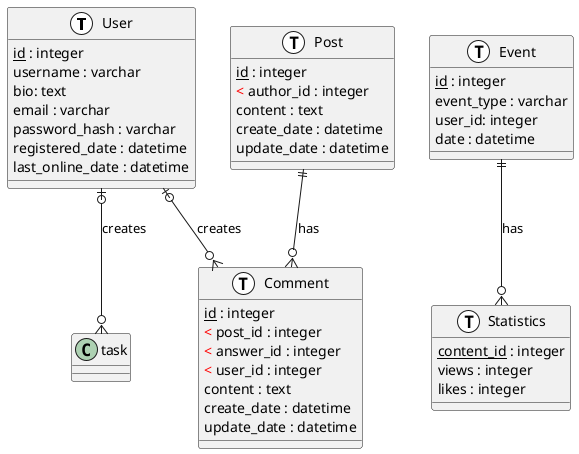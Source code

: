 plantuml
@startuml
!define Table(name,desc) entity name as "desc" << (T, white) >>
!define primary_key(x) <u>x</u>
!define foreign_key(x) <color:red><</color> x

Table(user, "User") {
    primary_key(id) : integer
    username : varchar
    bio: text
    email : varchar
    password_hash : varchar
    registered_date : datetime
    last_online_date : datetime
}

Table(post, "Post") {
    primary_key(id) : integer
    foreign_key(author_id) : integer
    content : text
    create_date : datetime
    update_date : datetime
}

Table(comment, "Comment") {
    primary_key(id) : integer
    foreign_key(post_id) : integer
    foreign_key(answer_id) : integer
    foreign_key(user_id) : integer
    content : text
    create_date : datetime
    update_date : datetime
}

Table(event, "Event") {
    primary_key(id) : integer
    event_type : varchar
    user_id: integer
    date : datetime
}

Table(stats, "Statistics") {
    primary_key(content_id) : integer
    views : integer
    likes : integer
}

' Relations
user |o--o{ task : "creates"
post ||--o{ comment : "has"
user |o--o{ comment : "creates"
event ||--o{ stats : "has"

@enduml
